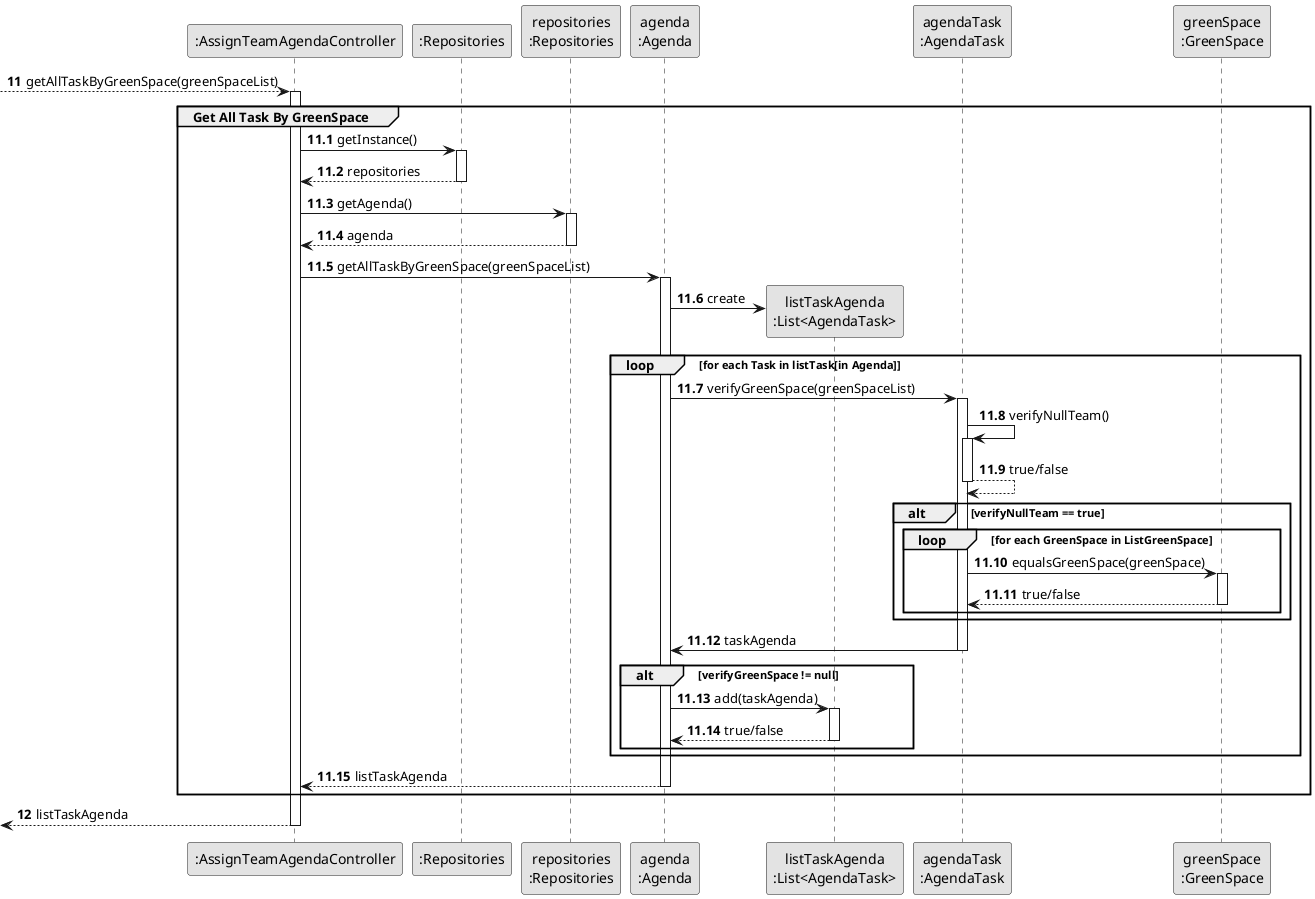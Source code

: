 @startuml
'https://plantuml.com/sequence-diagram
skinparam monochrome true
skinparam packageStyle rectangle
skinparam shadowing false

participant ":AssignTeamAgendaController" as CTRL
participant ":Repositories" as RepositorySingleton
participant "repositories\n:Repositories" as PLAT
participant "agenda\n:Agenda" as AGENDA
participant "listTaskAgenda\n:List<AgendaTask>" as LSTASK
participant "agendaTask\n:AgendaTask" as TASK
participant "greenSpace\n:GreenSpace" as GREENSPACE

autonumber 11

--> CTRL : getAllTaskByGreenSpace(greenSpaceList)

autonumber 11.1

activate CTRL

group Get All Task By GreenSpace

CTRL -> RepositorySingleton : getInstance()

activate RepositorySingleton

RepositorySingleton --> CTRL : repositories

deactivate RepositorySingleton

CTRL -> PLAT : getAgenda()

activate PLAT

PLAT --> CTRL: agenda

deactivate PLAT

CTRL -> AGENDA : getAllTaskByGreenSpace(greenSpaceList)


activate AGENDA

AGENDA -> LSTASK** : create

loop for each Task in listTask[in Agenda]

AGENDA -> TASK : verifyGreenSpace(greenSpaceList)

activate TASK

TASK -> TASK : verifyNullTeam()

activate TASK

TASK --> TASK : true/false

deactivate TASK

alt verifyNullTeam == true

loop for each GreenSpace in ListGreenSpace

TASK -> GREENSPACE : equalsGreenSpace(greenSpace)

activate GREENSPACE

GREENSPACE --> TASK : true/false

deactivate GREENSPACE

end

end
TASK -> AGENDA : taskAgenda

deactivate TASK

alt verifyGreenSpace != null

AGENDA -> LSTASK : add(taskAgenda)

activate LSTASK

LSTASK --> AGENDA : true/false

deactivate LSTASK

end

end

AGENDA --> CTRL : listTaskAgenda

deactivate AGENDA

end

autonumber 12

<--CTRL : listTaskAgenda

deactivate CTRL
@enduml